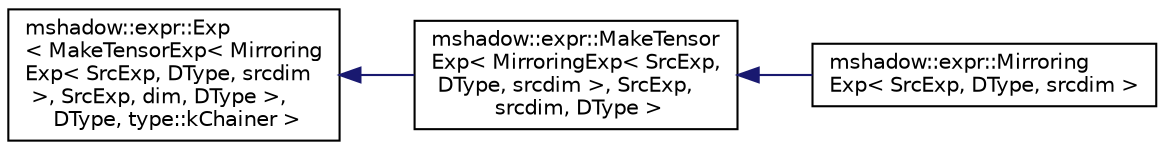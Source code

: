 digraph "Graphical Class Hierarchy"
{
 // LATEX_PDF_SIZE
  edge [fontname="Helvetica",fontsize="10",labelfontname="Helvetica",labelfontsize="10"];
  node [fontname="Helvetica",fontsize="10",shape=record];
  rankdir="LR";
  Node0 [label="mshadow::expr::Exp\l\< MakeTensorExp\< Mirroring\lExp\< SrcExp, DType, srcdim\l \>, SrcExp, dim, DType \>,\l DType, type::kChainer \>",height=0.2,width=0.4,color="black", fillcolor="white", style="filled",URL="$structmshadow_1_1expr_1_1Exp.html",tooltip=" "];
  Node0 -> Node1 [dir="back",color="midnightblue",fontsize="10",style="solid",fontname="Helvetica"];
  Node1 [label="mshadow::expr::MakeTensor\lExp\< MirroringExp\< SrcExp,\l DType, srcdim \>, SrcExp,\l srcdim, DType \>",height=0.2,width=0.4,color="black", fillcolor="white", style="filled",URL="$structmshadow_1_1expr_1_1MakeTensorExp.html",tooltip=" "];
  Node1 -> Node2 [dir="back",color="midnightblue",fontsize="10",style="solid",fontname="Helvetica"];
  Node2 [label="mshadow::expr::Mirroring\lExp\< SrcExp, DType, srcdim \>",height=0.2,width=0.4,color="black", fillcolor="white", style="filled",URL="$structmshadow_1_1expr_1_1MirroringExp.html",tooltip="mirror expression, mirror a image in width"];
}
